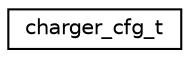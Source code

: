 digraph "Graphical Class Hierarchy"
{
  edge [fontname="Helvetica",fontsize="10",labelfontname="Helvetica",labelfontsize="10"];
  node [fontname="Helvetica",fontsize="10",shape=record];
  rankdir="LR";
  Node1 [label="charger_cfg_t",height=0.2,width=0.4,color="black", fillcolor="white", style="filled",URL="$structcharger__cfg__t.html",tooltip="Common struct to hold charger settings. "];
}

